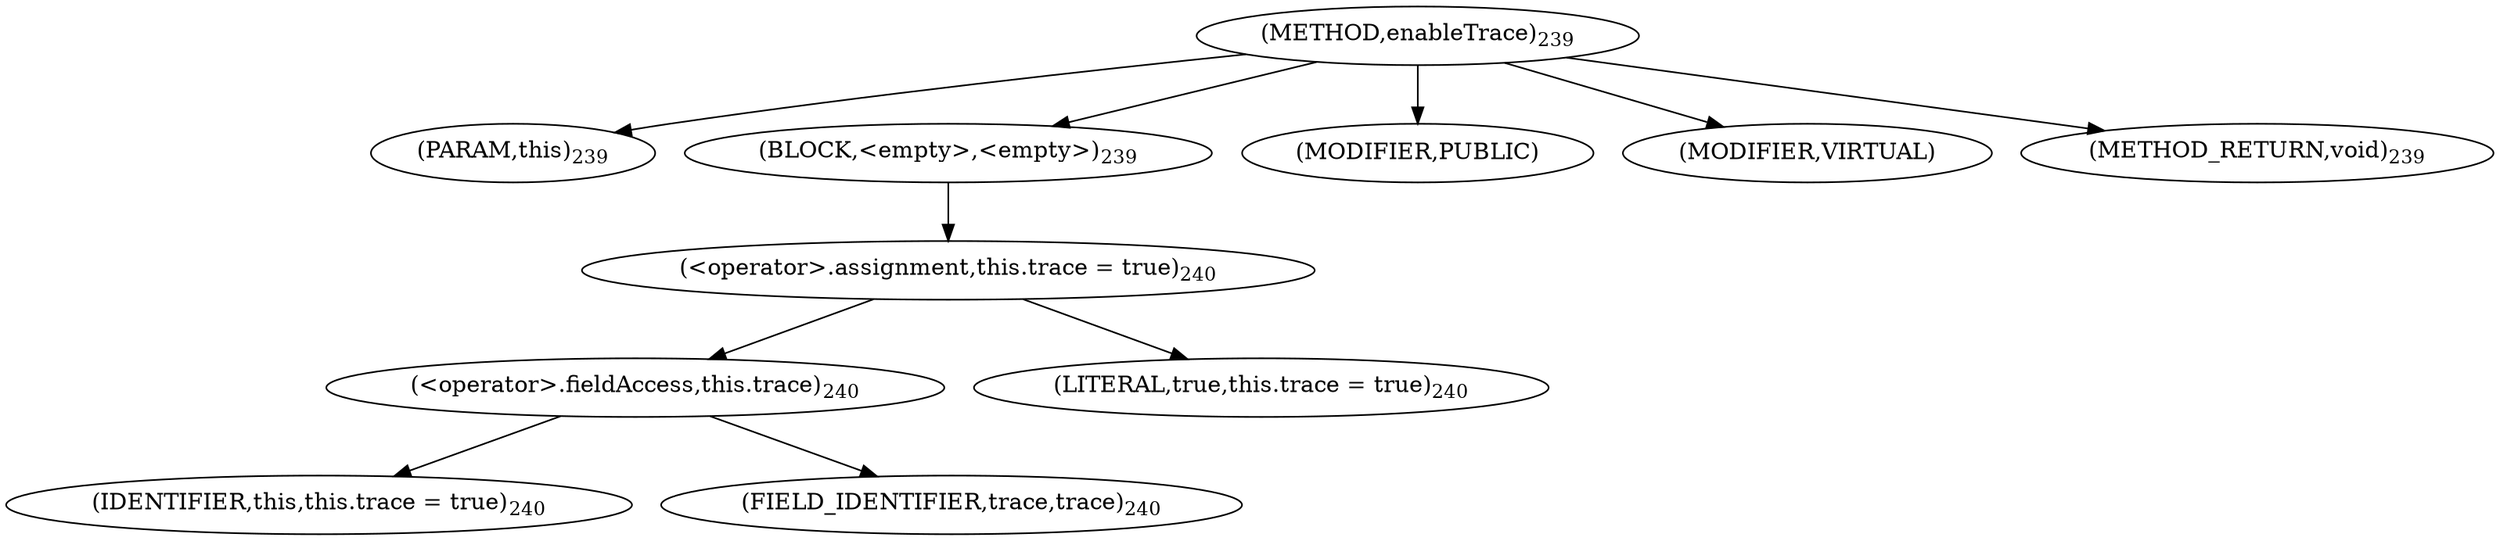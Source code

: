 digraph "enableTrace" {  
"623" [label = <(METHOD,enableTrace)<SUB>239</SUB>> ]
"33" [label = <(PARAM,this)<SUB>239</SUB>> ]
"624" [label = <(BLOCK,&lt;empty&gt;,&lt;empty&gt;)<SUB>239</SUB>> ]
"625" [label = <(&lt;operator&gt;.assignment,this.trace = true)<SUB>240</SUB>> ]
"626" [label = <(&lt;operator&gt;.fieldAccess,this.trace)<SUB>240</SUB>> ]
"32" [label = <(IDENTIFIER,this,this.trace = true)<SUB>240</SUB>> ]
"627" [label = <(FIELD_IDENTIFIER,trace,trace)<SUB>240</SUB>> ]
"628" [label = <(LITERAL,true,this.trace = true)<SUB>240</SUB>> ]
"629" [label = <(MODIFIER,PUBLIC)> ]
"630" [label = <(MODIFIER,VIRTUAL)> ]
"631" [label = <(METHOD_RETURN,void)<SUB>239</SUB>> ]
  "623" -> "33" 
  "623" -> "624" 
  "623" -> "629" 
  "623" -> "630" 
  "623" -> "631" 
  "624" -> "625" 
  "625" -> "626" 
  "625" -> "628" 
  "626" -> "32" 
  "626" -> "627" 
}

